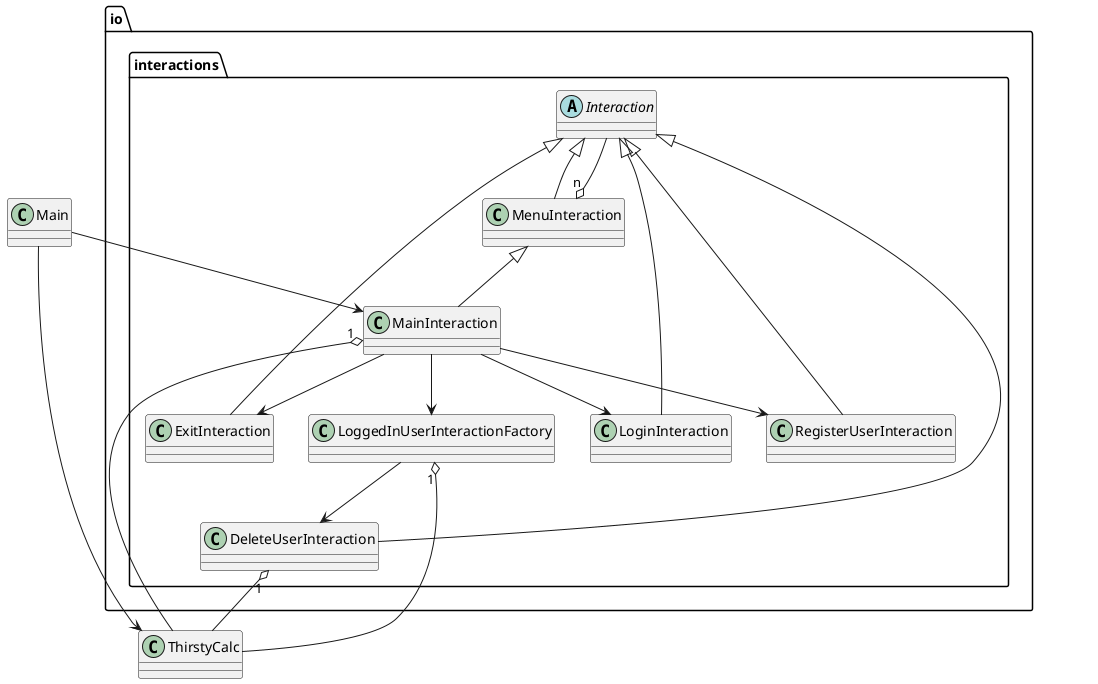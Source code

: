 @startuml
class ThirstyCalc
class Main

package io {
    package interactions {
        abstract class Interaction
        class MenuInteraction extends Interaction
        class MainInteraction extends MenuInteraction
        class LoggedInUserInteractionFactory
        class DeleteUserInteraction extends Interaction
        class ExitInteraction extends Interaction
        class LoginInteraction extends Interaction
        class RegisterUserInteraction extends Interaction
    }
}

Main --> MainInteraction
Main --> ThirstyCalc

MenuInteraction "n" o-- Interaction

MainInteraction "1" o-- ThirstyCalc
MainInteraction --> LoggedInUserInteractionFactory
LoggedInUserInteractionFactory --> DeleteUserInteraction
LoggedInUserInteractionFactory "1" o-- ThirstyCalc
DeleteUserInteraction "1" o-- ThirstyCalc
MainInteraction --> ExitInteraction
MainInteraction --> LoginInteraction
MainInteraction --> RegisterUserInteraction
@enduml